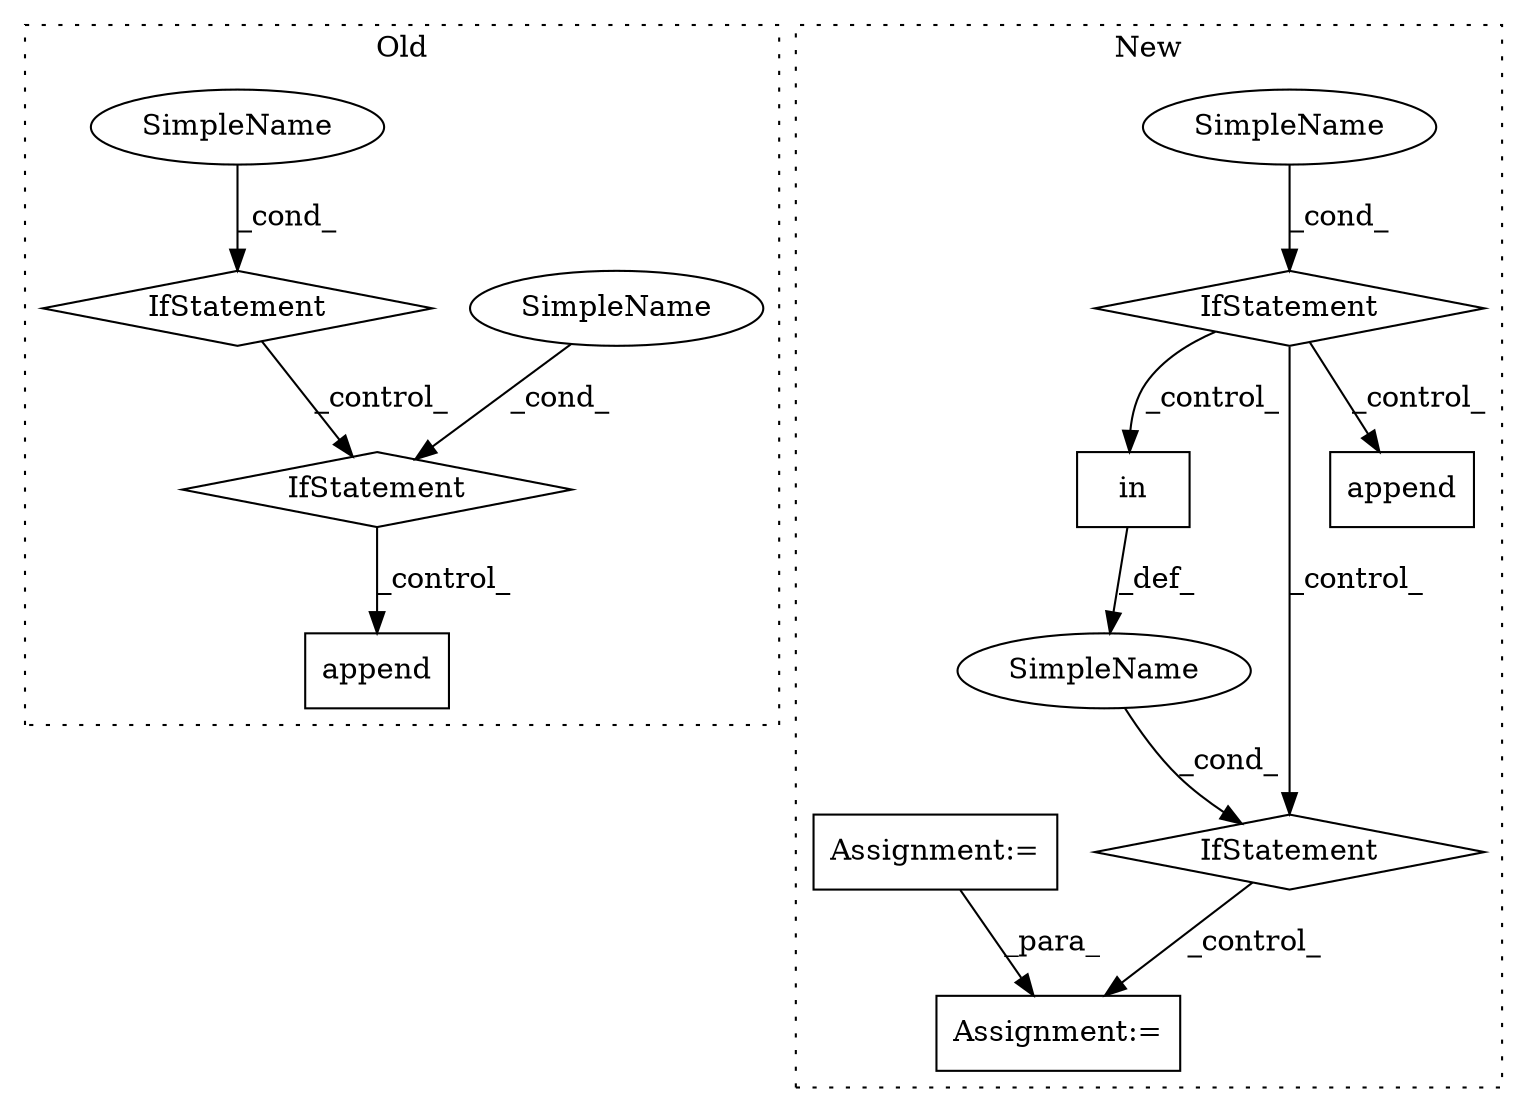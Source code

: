 digraph G {
subgraph cluster0 {
1 [label="append" a="32" s="4243,4282" l="7,1" shape="box"];
6 [label="IfStatement" a="25" s="4057,4125" l="4,2" shape="diamond"];
7 [label="SimpleName" a="42" s="" l="" shape="ellipse"];
10 [label="IfStatement" a="25" s="3710,3736" l="4,2" shape="diamond"];
11 [label="SimpleName" a="42" s="" l="" shape="ellipse"];
label = "Old";
style="dotted";
}
subgraph cluster1 {
2 [label="in" a="105" s="3959" l="11" shape="box"];
3 [label="IfStatement" a="25" s="3949,3970" l="10,2" shape="diamond"];
4 [label="Assignment:=" a="7" s="4043" l="1" shape="box"];
5 [label="SimpleName" a="42" s="" l="" shape="ellipse"];
8 [label="SimpleName" a="42" s="" l="" shape="ellipse"];
9 [label="IfStatement" a="25" s="3866,3895" l="4,2" shape="diamond"];
12 [label="Assignment:=" a="7" s="3344" l="2" shape="box"];
13 [label="append" a="32" s="3916,3926" l="7,1" shape="box"];
label = "New";
style="dotted";
}
2 -> 5 [label="_def_"];
3 -> 4 [label="_control_"];
5 -> 3 [label="_cond_"];
6 -> 1 [label="_control_"];
7 -> 6 [label="_cond_"];
8 -> 9 [label="_cond_"];
9 -> 2 [label="_control_"];
9 -> 3 [label="_control_"];
9 -> 13 [label="_control_"];
10 -> 6 [label="_control_"];
11 -> 10 [label="_cond_"];
12 -> 4 [label="_para_"];
}